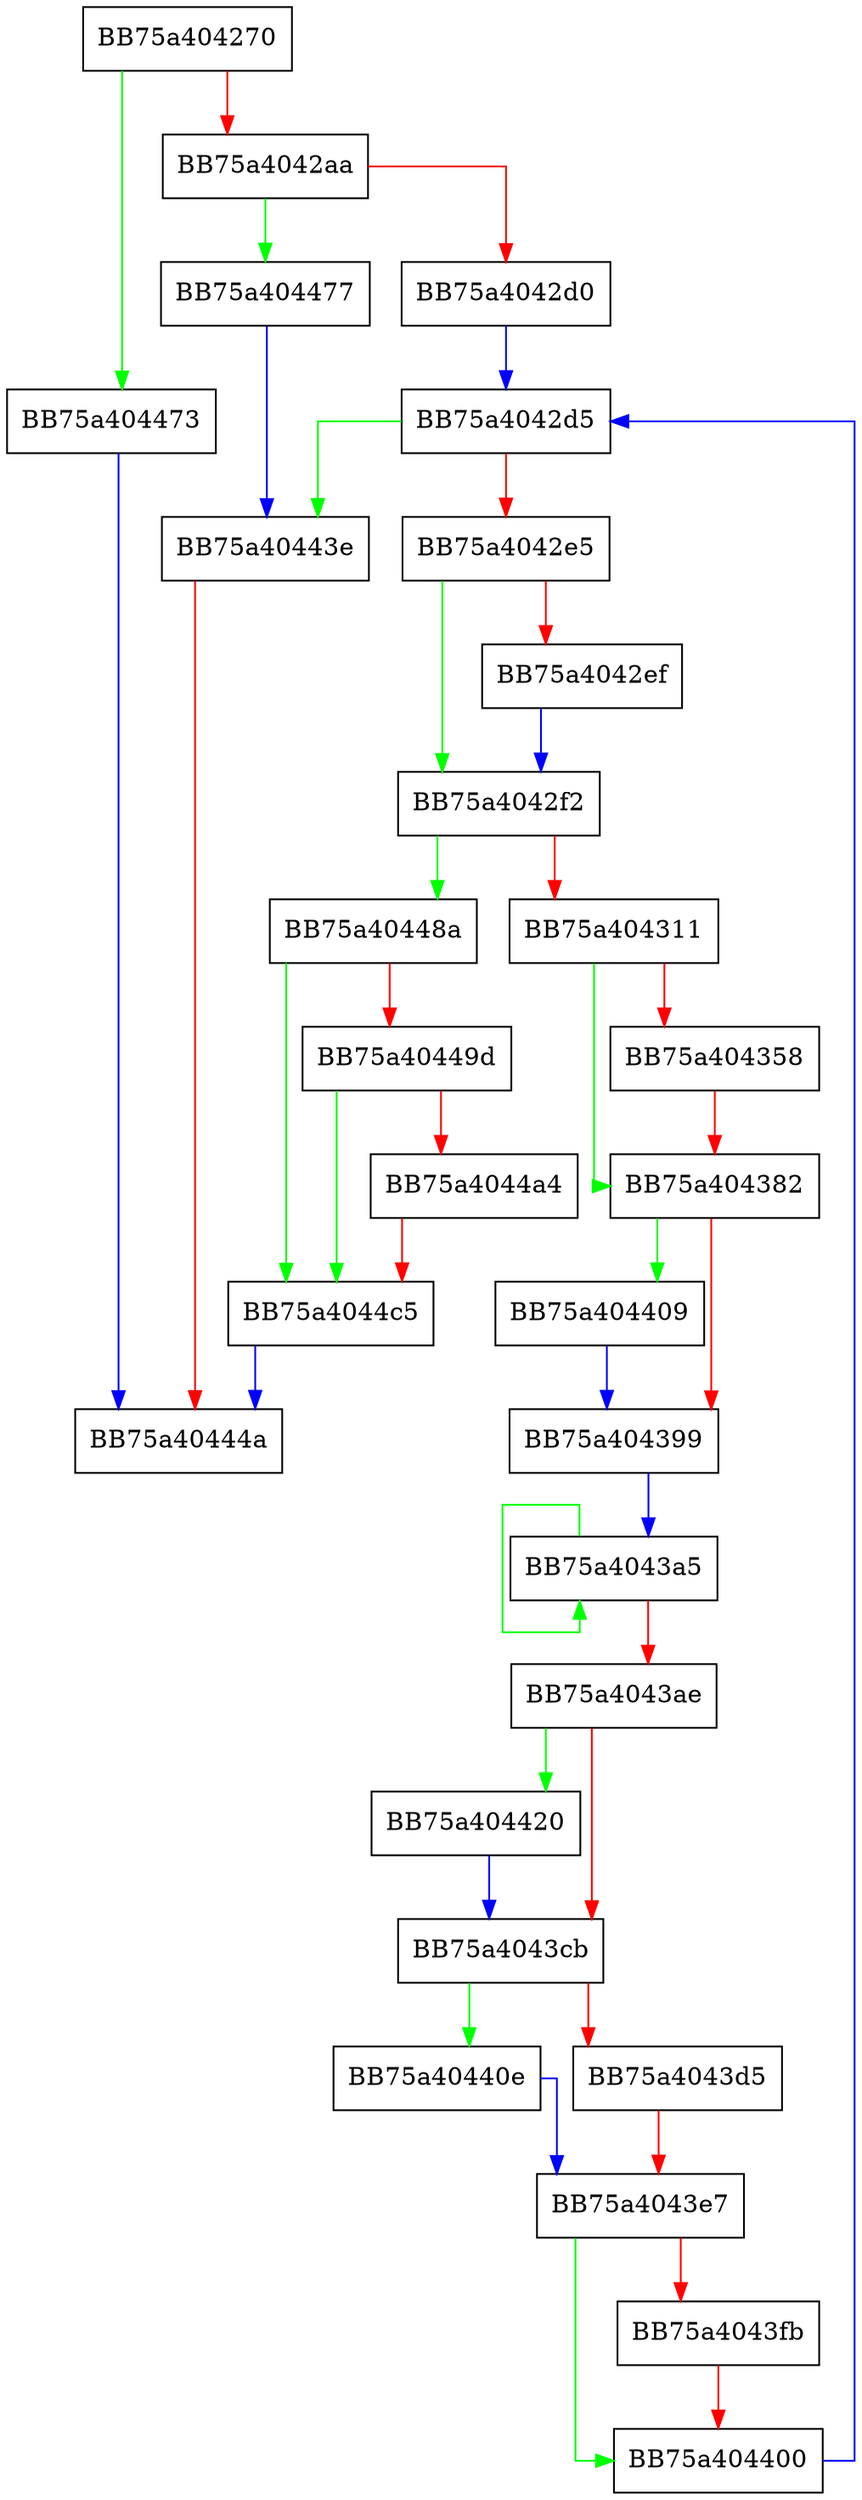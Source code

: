 digraph StringNormalizationPushEnd {
  node [shape="box"];
  graph [splines=ortho];
  BB75a404270 -> BB75a404473 [color="green"];
  BB75a404270 -> BB75a4042aa [color="red"];
  BB75a4042aa -> BB75a404477 [color="green"];
  BB75a4042aa -> BB75a4042d0 [color="red"];
  BB75a4042d0 -> BB75a4042d5 [color="blue"];
  BB75a4042d5 -> BB75a40443e [color="green"];
  BB75a4042d5 -> BB75a4042e5 [color="red"];
  BB75a4042e5 -> BB75a4042f2 [color="green"];
  BB75a4042e5 -> BB75a4042ef [color="red"];
  BB75a4042ef -> BB75a4042f2 [color="blue"];
  BB75a4042f2 -> BB75a40448a [color="green"];
  BB75a4042f2 -> BB75a404311 [color="red"];
  BB75a404311 -> BB75a404382 [color="green"];
  BB75a404311 -> BB75a404358 [color="red"];
  BB75a404358 -> BB75a404382 [color="red"];
  BB75a404382 -> BB75a404409 [color="green"];
  BB75a404382 -> BB75a404399 [color="red"];
  BB75a404399 -> BB75a4043a5 [color="blue"];
  BB75a4043a5 -> BB75a4043a5 [color="green"];
  BB75a4043a5 -> BB75a4043ae [color="red"];
  BB75a4043ae -> BB75a404420 [color="green"];
  BB75a4043ae -> BB75a4043cb [color="red"];
  BB75a4043cb -> BB75a40440e [color="green"];
  BB75a4043cb -> BB75a4043d5 [color="red"];
  BB75a4043d5 -> BB75a4043e7 [color="red"];
  BB75a4043e7 -> BB75a404400 [color="green"];
  BB75a4043e7 -> BB75a4043fb [color="red"];
  BB75a4043fb -> BB75a404400 [color="red"];
  BB75a404400 -> BB75a4042d5 [color="blue"];
  BB75a404409 -> BB75a404399 [color="blue"];
  BB75a40440e -> BB75a4043e7 [color="blue"];
  BB75a404420 -> BB75a4043cb [color="blue"];
  BB75a40443e -> BB75a40444a [color="red"];
  BB75a404473 -> BB75a40444a [color="blue"];
  BB75a404477 -> BB75a40443e [color="blue"];
  BB75a40448a -> BB75a4044c5 [color="green"];
  BB75a40448a -> BB75a40449d [color="red"];
  BB75a40449d -> BB75a4044c5 [color="green"];
  BB75a40449d -> BB75a4044a4 [color="red"];
  BB75a4044a4 -> BB75a4044c5 [color="red"];
  BB75a4044c5 -> BB75a40444a [color="blue"];
}